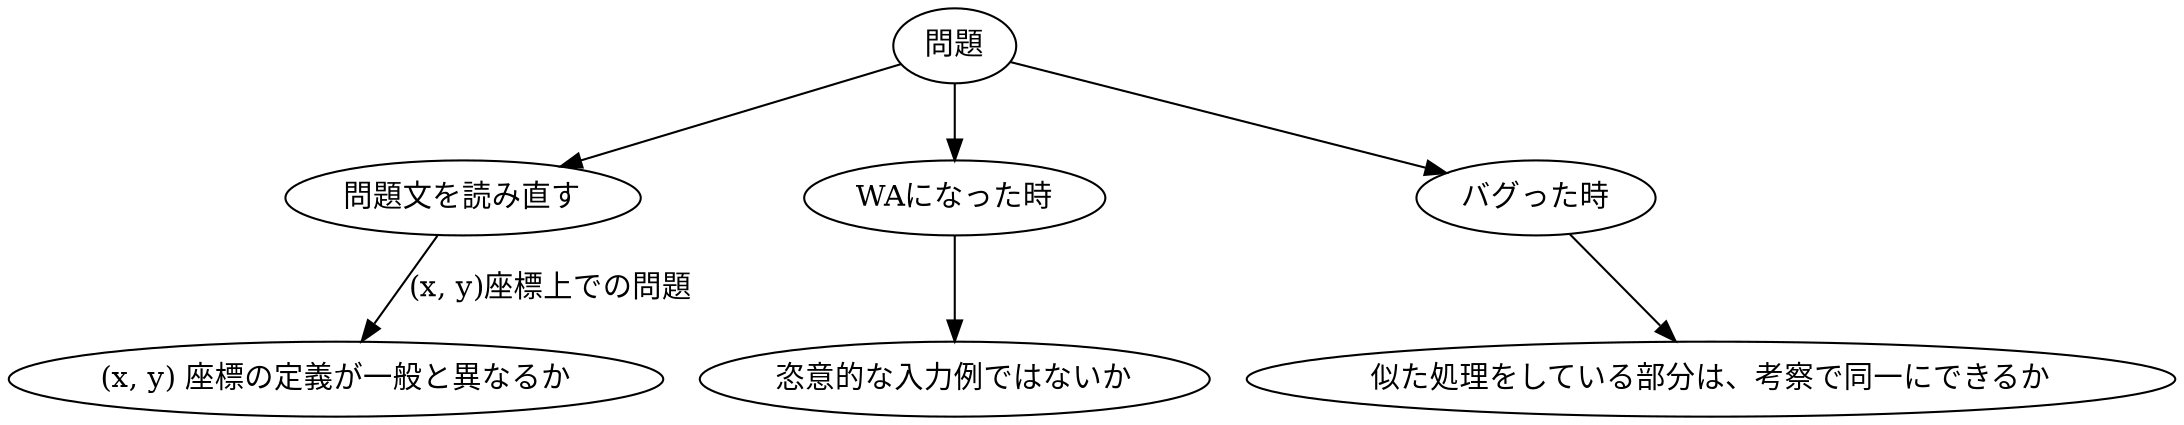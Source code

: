 digraph G {
    graph [
        layout = dot;
    ];

    問題 -> 問題文を読み直す;
        問題文を読み直す -> "(x, y) 座標の定義が一般と異なるか" [label="(x, y)座標上での問題"];

    問題 -> WAになった時;
        WAになった時 -> 恣意的な入力例ではないか;

    問題 -> バグった時;
        バグった時 -> 似た処理をしている部分は、考察で同一にできるか;
}
